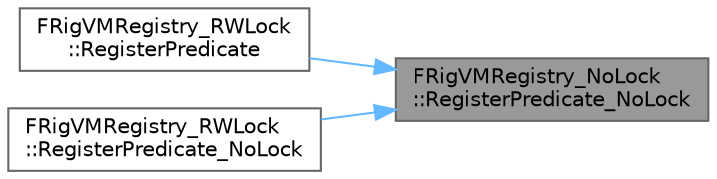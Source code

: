 digraph "FRigVMRegistry_NoLock::RegisterPredicate_NoLock"
{
 // INTERACTIVE_SVG=YES
 // LATEX_PDF_SIZE
  bgcolor="transparent";
  edge [fontname=Helvetica,fontsize=10,labelfontname=Helvetica,labelfontsize=10];
  node [fontname=Helvetica,fontsize=10,shape=box,height=0.2,width=0.4];
  rankdir="RL";
  Node1 [id="Node000001",label="FRigVMRegistry_NoLock\l::RegisterPredicate_NoLock",height=0.2,width=0.4,color="gray40", fillcolor="grey60", style="filled", fontcolor="black",tooltip=" "];
  Node1 -> Node2 [id="edge1_Node000001_Node000002",dir="back",color="steelblue1",style="solid",tooltip=" "];
  Node2 [id="Node000002",label="FRigVMRegistry_RWLock\l::RegisterPredicate",height=0.2,width=0.4,color="grey40", fillcolor="white", style="filled",URL="$d8/d0f/structFRigVMRegistry__RWLock.html#ada861d3909091c539d0e48458e0933ec",tooltip=" "];
  Node1 -> Node3 [id="edge2_Node000001_Node000003",dir="back",color="steelblue1",style="solid",tooltip=" "];
  Node3 [id="Node000003",label="FRigVMRegistry_RWLock\l::RegisterPredicate_NoLock",height=0.2,width=0.4,color="grey40", fillcolor="white", style="filled",URL="$d8/d0f/structFRigVMRegistry__RWLock.html#ae93edc3a58b3ffdc838c911a5f628142",tooltip=" "];
}
